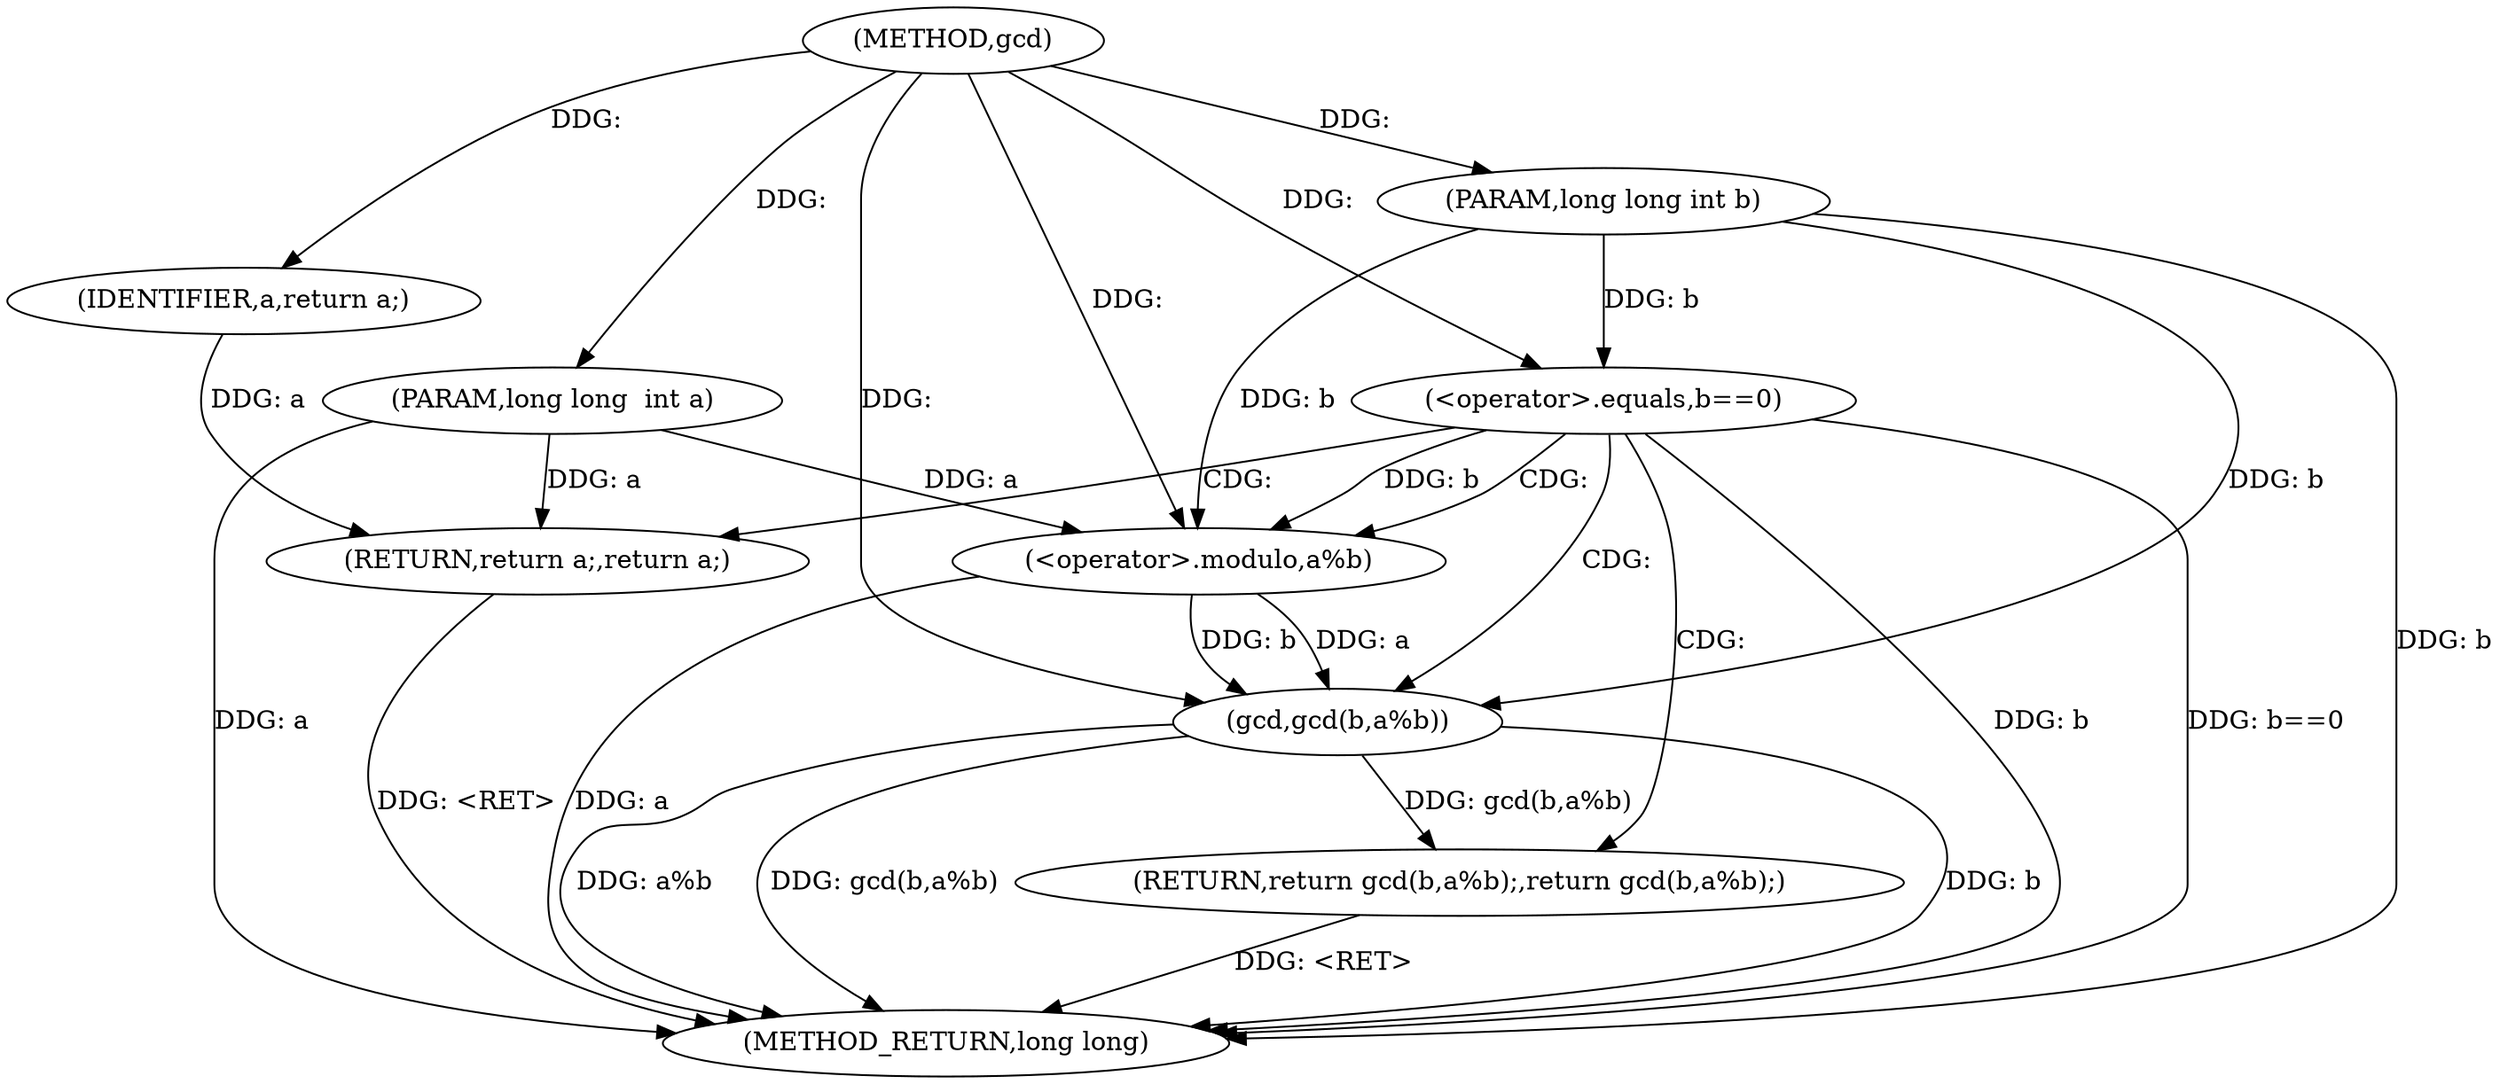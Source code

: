 digraph "gcd" {  
"1000277" [label = "(METHOD,gcd)" ]
"1000294" [label = "(METHOD_RETURN,long long)" ]
"1000278" [label = "(PARAM,long long  int a)" ]
"1000279" [label = "(PARAM,long long int b)" ]
"1000288" [label = "(RETURN,return gcd(b,a%b);,return gcd(b,a%b);)" ]
"1000282" [label = "(<operator>.equals,b==0)" ]
"1000289" [label = "(gcd,gcd(b,a%b))" ]
"1000286" [label = "(RETURN,return a;,return a;)" ]
"1000287" [label = "(IDENTIFIER,a,return a;)" ]
"1000291" [label = "(<operator>.modulo,a%b)" ]
  "1000288" -> "1000294"  [ label = "DDG: <RET>"] 
  "1000286" -> "1000294"  [ label = "DDG: <RET>"] 
  "1000278" -> "1000294"  [ label = "DDG: a"] 
  "1000279" -> "1000294"  [ label = "DDG: b"] 
  "1000282" -> "1000294"  [ label = "DDG: b"] 
  "1000282" -> "1000294"  [ label = "DDG: b==0"] 
  "1000289" -> "1000294"  [ label = "DDG: b"] 
  "1000291" -> "1000294"  [ label = "DDG: a"] 
  "1000289" -> "1000294"  [ label = "DDG: a%b"] 
  "1000289" -> "1000294"  [ label = "DDG: gcd(b,a%b)"] 
  "1000277" -> "1000278"  [ label = "DDG: "] 
  "1000277" -> "1000279"  [ label = "DDG: "] 
  "1000289" -> "1000288"  [ label = "DDG: gcd(b,a%b)"] 
  "1000279" -> "1000282"  [ label = "DDG: b"] 
  "1000277" -> "1000282"  [ label = "DDG: "] 
  "1000287" -> "1000286"  [ label = "DDG: a"] 
  "1000278" -> "1000286"  [ label = "DDG: a"] 
  "1000291" -> "1000289"  [ label = "DDG: b"] 
  "1000279" -> "1000289"  [ label = "DDG: b"] 
  "1000277" -> "1000289"  [ label = "DDG: "] 
  "1000291" -> "1000289"  [ label = "DDG: a"] 
  "1000277" -> "1000287"  [ label = "DDG: "] 
  "1000278" -> "1000291"  [ label = "DDG: a"] 
  "1000277" -> "1000291"  [ label = "DDG: "] 
  "1000282" -> "1000291"  [ label = "DDG: b"] 
  "1000279" -> "1000291"  [ label = "DDG: b"] 
  "1000282" -> "1000288"  [ label = "CDG: "] 
  "1000282" -> "1000291"  [ label = "CDG: "] 
  "1000282" -> "1000286"  [ label = "CDG: "] 
  "1000282" -> "1000289"  [ label = "CDG: "] 
}
